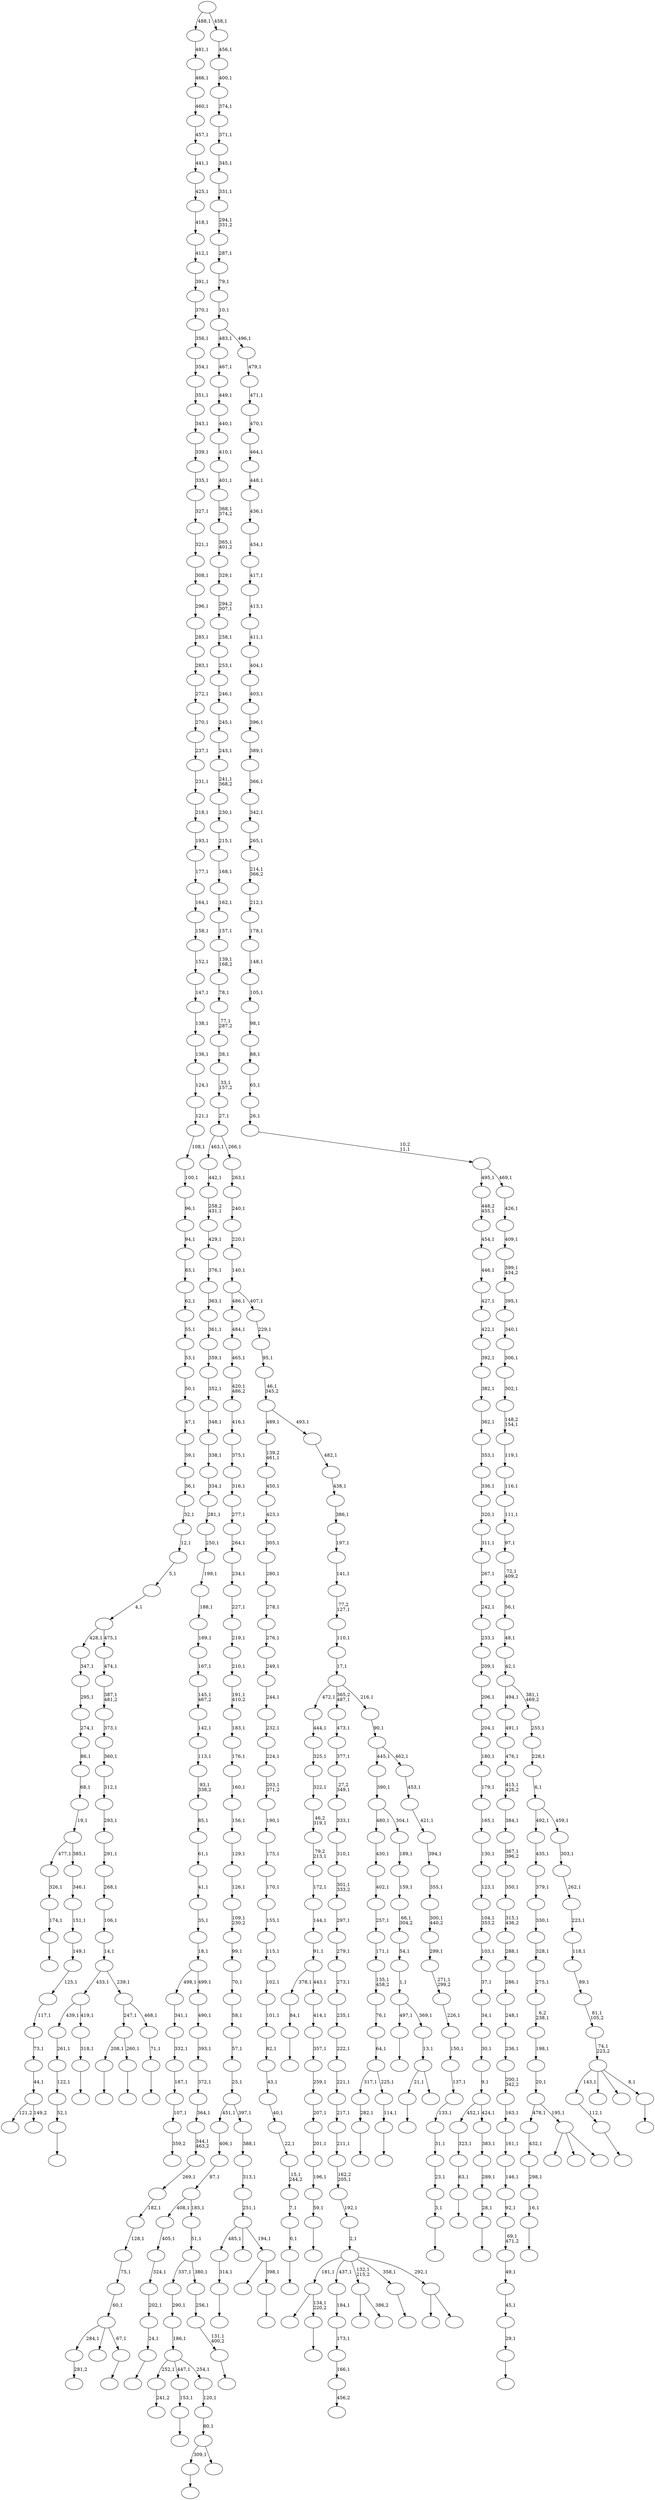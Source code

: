 digraph T {
	550 [label=""]
	549 [label=""]
	548 [label=""]
	547 [label=""]
	546 [label=""]
	545 [label=""]
	544 [label=""]
	543 [label=""]
	542 [label=""]
	541 [label=""]
	540 [label=""]
	539 [label=""]
	538 [label=""]
	537 [label=""]
	536 [label=""]
	535 [label=""]
	534 [label=""]
	533 [label=""]
	532 [label=""]
	531 [label=""]
	530 [label=""]
	529 [label=""]
	528 [label=""]
	527 [label=""]
	526 [label=""]
	525 [label=""]
	524 [label=""]
	523 [label=""]
	522 [label=""]
	521 [label=""]
	520 [label=""]
	519 [label=""]
	518 [label=""]
	517 [label=""]
	516 [label=""]
	515 [label=""]
	514 [label=""]
	513 [label=""]
	512 [label=""]
	511 [label=""]
	510 [label=""]
	509 [label=""]
	508 [label=""]
	507 [label=""]
	506 [label=""]
	505 [label=""]
	504 [label=""]
	503 [label=""]
	502 [label=""]
	501 [label=""]
	500 [label=""]
	499 [label=""]
	498 [label=""]
	497 [label=""]
	496 [label=""]
	495 [label=""]
	494 [label=""]
	493 [label=""]
	492 [label=""]
	491 [label=""]
	490 [label=""]
	489 [label=""]
	488 [label=""]
	487 [label=""]
	486 [label=""]
	485 [label=""]
	484 [label=""]
	483 [label=""]
	482 [label=""]
	481 [label=""]
	480 [label=""]
	479 [label=""]
	478 [label=""]
	477 [label=""]
	476 [label=""]
	475 [label=""]
	474 [label=""]
	473 [label=""]
	472 [label=""]
	471 [label=""]
	470 [label=""]
	469 [label=""]
	468 [label=""]
	467 [label=""]
	466 [label=""]
	465 [label=""]
	464 [label=""]
	463 [label=""]
	462 [label=""]
	461 [label=""]
	460 [label=""]
	459 [label=""]
	458 [label=""]
	457 [label=""]
	456 [label=""]
	455 [label=""]
	454 [label=""]
	453 [label=""]
	452 [label=""]
	451 [label=""]
	450 [label=""]
	449 [label=""]
	448 [label=""]
	447 [label=""]
	446 [label=""]
	445 [label=""]
	444 [label=""]
	443 [label=""]
	442 [label=""]
	441 [label=""]
	440 [label=""]
	439 [label=""]
	438 [label=""]
	437 [label=""]
	436 [label=""]
	435 [label=""]
	434 [label=""]
	433 [label=""]
	432 [label=""]
	431 [label=""]
	430 [label=""]
	429 [label=""]
	428 [label=""]
	427 [label=""]
	426 [label=""]
	425 [label=""]
	424 [label=""]
	423 [label=""]
	422 [label=""]
	421 [label=""]
	420 [label=""]
	419 [label=""]
	418 [label=""]
	417 [label=""]
	416 [label=""]
	415 [label=""]
	414 [label=""]
	413 [label=""]
	412 [label=""]
	411 [label=""]
	410 [label=""]
	409 [label=""]
	408 [label=""]
	407 [label=""]
	406 [label=""]
	405 [label=""]
	404 [label=""]
	403 [label=""]
	402 [label=""]
	401 [label=""]
	400 [label=""]
	399 [label=""]
	398 [label=""]
	397 [label=""]
	396 [label=""]
	395 [label=""]
	394 [label=""]
	393 [label=""]
	392 [label=""]
	391 [label=""]
	390 [label=""]
	389 [label=""]
	388 [label=""]
	387 [label=""]
	386 [label=""]
	385 [label=""]
	384 [label=""]
	383 [label=""]
	382 [label=""]
	381 [label=""]
	380 [label=""]
	379 [label=""]
	378 [label=""]
	377 [label=""]
	376 [label=""]
	375 [label=""]
	374 [label=""]
	373 [label=""]
	372 [label=""]
	371 [label=""]
	370 [label=""]
	369 [label=""]
	368 [label=""]
	367 [label=""]
	366 [label=""]
	365 [label=""]
	364 [label=""]
	363 [label=""]
	362 [label=""]
	361 [label=""]
	360 [label=""]
	359 [label=""]
	358 [label=""]
	357 [label=""]
	356 [label=""]
	355 [label=""]
	354 [label=""]
	353 [label=""]
	352 [label=""]
	351 [label=""]
	350 [label=""]
	349 [label=""]
	348 [label=""]
	347 [label=""]
	346 [label=""]
	345 [label=""]
	344 [label=""]
	343 [label=""]
	342 [label=""]
	341 [label=""]
	340 [label=""]
	339 [label=""]
	338 [label=""]
	337 [label=""]
	336 [label=""]
	335 [label=""]
	334 [label=""]
	333 [label=""]
	332 [label=""]
	331 [label=""]
	330 [label=""]
	329 [label=""]
	328 [label=""]
	327 [label=""]
	326 [label=""]
	325 [label=""]
	324 [label=""]
	323 [label=""]
	322 [label=""]
	321 [label=""]
	320 [label=""]
	319 [label=""]
	318 [label=""]
	317 [label=""]
	316 [label=""]
	315 [label=""]
	314 [label=""]
	313 [label=""]
	312 [label=""]
	311 [label=""]
	310 [label=""]
	309 [label=""]
	308 [label=""]
	307 [label=""]
	306 [label=""]
	305 [label=""]
	304 [label=""]
	303 [label=""]
	302 [label=""]
	301 [label=""]
	300 [label=""]
	299 [label=""]
	298 [label=""]
	297 [label=""]
	296 [label=""]
	295 [label=""]
	294 [label=""]
	293 [label=""]
	292 [label=""]
	291 [label=""]
	290 [label=""]
	289 [label=""]
	288 [label=""]
	287 [label=""]
	286 [label=""]
	285 [label=""]
	284 [label=""]
	283 [label=""]
	282 [label=""]
	281 [label=""]
	280 [label=""]
	279 [label=""]
	278 [label=""]
	277 [label=""]
	276 [label=""]
	275 [label=""]
	274 [label=""]
	273 [label=""]
	272 [label=""]
	271 [label=""]
	270 [label=""]
	269 [label=""]
	268 [label=""]
	267 [label=""]
	266 [label=""]
	265 [label=""]
	264 [label=""]
	263 [label=""]
	262 [label=""]
	261 [label=""]
	260 [label=""]
	259 [label=""]
	258 [label=""]
	257 [label=""]
	256 [label=""]
	255 [label=""]
	254 [label=""]
	253 [label=""]
	252 [label=""]
	251 [label=""]
	250 [label=""]
	249 [label=""]
	248 [label=""]
	247 [label=""]
	246 [label=""]
	245 [label=""]
	244 [label=""]
	243 [label=""]
	242 [label=""]
	241 [label=""]
	240 [label=""]
	239 [label=""]
	238 [label=""]
	237 [label=""]
	236 [label=""]
	235 [label=""]
	234 [label=""]
	233 [label=""]
	232 [label=""]
	231 [label=""]
	230 [label=""]
	229 [label=""]
	228 [label=""]
	227 [label=""]
	226 [label=""]
	225 [label=""]
	224 [label=""]
	223 [label=""]
	222 [label=""]
	221 [label=""]
	220 [label=""]
	219 [label=""]
	218 [label=""]
	217 [label=""]
	216 [label=""]
	215 [label=""]
	214 [label=""]
	213 [label=""]
	212 [label=""]
	211 [label=""]
	210 [label=""]
	209 [label=""]
	208 [label=""]
	207 [label=""]
	206 [label=""]
	205 [label=""]
	204 [label=""]
	203 [label=""]
	202 [label=""]
	201 [label=""]
	200 [label=""]
	199 [label=""]
	198 [label=""]
	197 [label=""]
	196 [label=""]
	195 [label=""]
	194 [label=""]
	193 [label=""]
	192 [label=""]
	191 [label=""]
	190 [label=""]
	189 [label=""]
	188 [label=""]
	187 [label=""]
	186 [label=""]
	185 [label=""]
	184 [label=""]
	183 [label=""]
	182 [label=""]
	181 [label=""]
	180 [label=""]
	179 [label=""]
	178 [label=""]
	177 [label=""]
	176 [label=""]
	175 [label=""]
	174 [label=""]
	173 [label=""]
	172 [label=""]
	171 [label=""]
	170 [label=""]
	169 [label=""]
	168 [label=""]
	167 [label=""]
	166 [label=""]
	165 [label=""]
	164 [label=""]
	163 [label=""]
	162 [label=""]
	161 [label=""]
	160 [label=""]
	159 [label=""]
	158 [label=""]
	157 [label=""]
	156 [label=""]
	155 [label=""]
	154 [label=""]
	153 [label=""]
	152 [label=""]
	151 [label=""]
	150 [label=""]
	149 [label=""]
	148 [label=""]
	147 [label=""]
	146 [label=""]
	145 [label=""]
	144 [label=""]
	143 [label=""]
	142 [label=""]
	141 [label=""]
	140 [label=""]
	139 [label=""]
	138 [label=""]
	137 [label=""]
	136 [label=""]
	135 [label=""]
	134 [label=""]
	133 [label=""]
	132 [label=""]
	131 [label=""]
	130 [label=""]
	129 [label=""]
	128 [label=""]
	127 [label=""]
	126 [label=""]
	125 [label=""]
	124 [label=""]
	123 [label=""]
	122 [label=""]
	121 [label=""]
	120 [label=""]
	119 [label=""]
	118 [label=""]
	117 [label=""]
	116 [label=""]
	115 [label=""]
	114 [label=""]
	113 [label=""]
	112 [label=""]
	111 [label=""]
	110 [label=""]
	109 [label=""]
	108 [label=""]
	107 [label=""]
	106 [label=""]
	105 [label=""]
	104 [label=""]
	103 [label=""]
	102 [label=""]
	101 [label=""]
	100 [label=""]
	99 [label=""]
	98 [label=""]
	97 [label=""]
	96 [label=""]
	95 [label=""]
	94 [label=""]
	93 [label=""]
	92 [label=""]
	91 [label=""]
	90 [label=""]
	89 [label=""]
	88 [label=""]
	87 [label=""]
	86 [label=""]
	85 [label=""]
	84 [label=""]
	83 [label=""]
	82 [label=""]
	81 [label=""]
	80 [label=""]
	79 [label=""]
	78 [label=""]
	77 [label=""]
	76 [label=""]
	75 [label=""]
	74 [label=""]
	73 [label=""]
	72 [label=""]
	71 [label=""]
	70 [label=""]
	69 [label=""]
	68 [label=""]
	67 [label=""]
	66 [label=""]
	65 [label=""]
	64 [label=""]
	63 [label=""]
	62 [label=""]
	61 [label=""]
	60 [label=""]
	59 [label=""]
	58 [label=""]
	57 [label=""]
	56 [label=""]
	55 [label=""]
	54 [label=""]
	53 [label=""]
	52 [label=""]
	51 [label=""]
	50 [label=""]
	49 [label=""]
	48 [label=""]
	47 [label=""]
	46 [label=""]
	45 [label=""]
	44 [label=""]
	43 [label=""]
	42 [label=""]
	41 [label=""]
	40 [label=""]
	39 [label=""]
	38 [label=""]
	37 [label=""]
	36 [label=""]
	35 [label=""]
	34 [label=""]
	33 [label=""]
	32 [label=""]
	31 [label=""]
	30 [label=""]
	29 [label=""]
	28 [label=""]
	27 [label=""]
	26 [label=""]
	25 [label=""]
	24 [label=""]
	23 [label=""]
	22 [label=""]
	21 [label=""]
	20 [label=""]
	19 [label=""]
	18 [label=""]
	17 [label=""]
	16 [label=""]
	15 [label=""]
	14 [label=""]
	13 [label=""]
	12 [label=""]
	11 [label=""]
	10 [label=""]
	9 [label=""]
	8 [label=""]
	7 [label=""]
	6 [label=""]
	5 [label=""]
	4 [label=""]
	3 [label=""]
	2 [label=""]
	1 [label=""]
	0 [label=""]
	548 -> 549 [label=""]
	547 -> 548 [label="314,1"]
	544 -> 545 [label=""]
	543 -> 544 [label="16,1"]
	542 -> 543 [label="298,1"]
	541 -> 542 [label="432,1"]
	539 -> 540 [label="281,2"]
	537 -> 538 [label="359,2"]
	536 -> 537 [label="107,1"]
	535 -> 536 [label="187,1"]
	534 -> 535 [label="332,1"]
	533 -> 534 [label="341,1"]
	531 -> 532 [label=""]
	530 -> 531 [label="84,1"]
	528 -> 529 [label="241,2"]
	524 -> 525 [label=""]
	523 -> 524 [label="59,1"]
	522 -> 523 [label="196,1"]
	521 -> 522 [label="201,1"]
	520 -> 521 [label="207,1"]
	519 -> 520 [label="259,1"]
	518 -> 519 [label="357,1"]
	517 -> 518 [label="414,1"]
	516 -> 530 [label="378,1"]
	516 -> 517 [label="443,1"]
	515 -> 516 [label="91,1"]
	514 -> 515 [label="144,1"]
	513 -> 514 [label="172,1"]
	512 -> 513 [label="79,2\n213,1"]
	511 -> 512 [label="46,2\n319,1"]
	510 -> 511 [label="322,1"]
	509 -> 510 [label="325,1"]
	508 -> 509 [label="444,1"]
	506 -> 507 [label=""]
	505 -> 506 [label="52,1"]
	504 -> 505 [label="122,1"]
	503 -> 504 [label="261,1"]
	500 -> 501 [label=""]
	499 -> 500 [label="174,1"]
	498 -> 499 [label="326,1"]
	495 -> 496 [label=""]
	493 -> 494 [label=""]
	492 -> 493 [label="282,1"]
	490 -> 491 [label=""]
	489 -> 490 [label="112,1"]
	487 -> 488 [label=""]
	486 -> 497 [label=""]
	486 -> 487 [label="134,1\n220,2"]
	484 -> 485 [label=""]
	483 -> 484 [label="29,1"]
	482 -> 483 [label="45,1"]
	481 -> 482 [label="49,1"]
	480 -> 481 [label="69,1\n471,2"]
	479 -> 480 [label="92,1"]
	478 -> 479 [label="146,1"]
	477 -> 478 [label="161,1"]
	476 -> 477 [label="163,1"]
	475 -> 476 [label="200,1\n342,2"]
	474 -> 475 [label="236,1"]
	473 -> 474 [label="248,1"]
	472 -> 473 [label="286,1"]
	471 -> 472 [label="288,1"]
	470 -> 471 [label="315,1\n436,2"]
	469 -> 470 [label="350,1"]
	468 -> 469 [label="367,1\n396,2"]
	467 -> 468 [label="384,1"]
	466 -> 467 [label="415,1\n426,2"]
	465 -> 466 [label="476,1"]
	464 -> 465 [label="491,1"]
	462 -> 463 [label=""]
	460 -> 461 [label=""]
	459 -> 539 [label="284,1"]
	459 -> 526 [label=""]
	459 -> 460 [label="67,1"]
	458 -> 459 [label="60,1"]
	457 -> 458 [label="75,1"]
	456 -> 457 [label="128,1"]
	455 -> 456 [label="182,1"]
	454 -> 455 [label="269,1"]
	453 -> 454 [label="344,1\n463,2"]
	452 -> 453 [label="364,1"]
	451 -> 452 [label="372,1"]
	450 -> 451 [label="393,1"]
	449 -> 450 [label="490,1"]
	448 -> 533 [label="498,1"]
	448 -> 449 [label="499,1"]
	447 -> 448 [label="18,1"]
	446 -> 447 [label="35,1"]
	445 -> 446 [label="41,1"]
	444 -> 445 [label="61,1"]
	443 -> 444 [label="85,1"]
	442 -> 443 [label="93,1\n338,2"]
	441 -> 442 [label="113,1"]
	440 -> 441 [label="142,1"]
	439 -> 440 [label="145,1\n467,2"]
	438 -> 439 [label="167,1"]
	437 -> 438 [label="169,1"]
	436 -> 437 [label="188,1"]
	435 -> 436 [label="199,1"]
	434 -> 435 [label="250,1"]
	433 -> 434 [label="281,1"]
	432 -> 433 [label="334,1"]
	431 -> 432 [label="338,1"]
	430 -> 431 [label="348,1"]
	429 -> 430 [label="352,1"]
	428 -> 429 [label="359,1"]
	427 -> 428 [label="361,1"]
	426 -> 427 [label="363,1"]
	425 -> 426 [label="376,1"]
	424 -> 425 [label="429,1"]
	423 -> 424 [label="258,2\n431,1"]
	422 -> 423 [label="442,1"]
	420 -> 421 [label=""]
	419 -> 420 [label="318,1"]
	418 -> 503 [label="439,1"]
	418 -> 419 [label="419,1"]
	415 -> 416 [label=""]
	414 -> 415 [label="0,1"]
	413 -> 414 [label="7,1"]
	412 -> 413 [label="15,1\n244,2"]
	411 -> 412 [label="22,1"]
	410 -> 411 [label="40,1"]
	409 -> 410 [label="43,1"]
	408 -> 409 [label="82,1"]
	407 -> 408 [label="101,1"]
	406 -> 407 [label="102,1"]
	405 -> 406 [label="115,1"]
	404 -> 405 [label="155,1"]
	403 -> 404 [label="170,1"]
	402 -> 403 [label="175,1"]
	401 -> 402 [label="190,1"]
	400 -> 401 [label="203,1\n371,2"]
	399 -> 400 [label="224,1"]
	398 -> 399 [label="232,1"]
	397 -> 398 [label="244,1"]
	396 -> 397 [label="249,1"]
	395 -> 396 [label="276,1"]
	394 -> 395 [label="278,1"]
	393 -> 394 [label="280,1"]
	392 -> 393 [label="305,1"]
	391 -> 392 [label="423,1"]
	390 -> 391 [label="450,1"]
	389 -> 390 [label="139,2\n461,1"]
	386 -> 387 [label=""]
	385 -> 386 [label="63,1"]
	384 -> 385 [label="323,1"]
	381 -> 546 [label="121,2"]
	381 -> 382 [label="149,2"]
	380 -> 381 [label="44,1"]
	379 -> 380 [label="73,1"]
	378 -> 379 [label="117,1"]
	377 -> 378 [label="125,1"]
	376 -> 377 [label="149,1"]
	375 -> 376 [label="151,1"]
	374 -> 375 [label="346,1"]
	373 -> 498 [label="477,1"]
	373 -> 374 [label="385,1"]
	372 -> 373 [label="19,1"]
	371 -> 372 [label="68,1"]
	370 -> 371 [label="86,1"]
	369 -> 370 [label="274,1"]
	368 -> 369 [label="295,1"]
	367 -> 368 [label="347,1"]
	365 -> 366 [label="456,2"]
	364 -> 365 [label="166,1"]
	363 -> 364 [label="173,1"]
	362 -> 363 [label="184,1"]
	360 -> 361 [label=""]
	359 -> 360 [label="114,1"]
	358 -> 492 [label="317,1"]
	358 -> 359 [label="225,1"]
	357 -> 358 [label="64,1"]
	356 -> 357 [label="76,1"]
	355 -> 356 [label="135,1\n458,2"]
	354 -> 355 [label="171,1"]
	353 -> 354 [label="257,1"]
	352 -> 353 [label="402,1"]
	351 -> 352 [label="430,1"]
	349 -> 350 [label=""]
	347 -> 348 [label=""]
	345 -> 346 [label=""]
	344 -> 345 [label="24,1"]
	343 -> 344 [label="202,1"]
	342 -> 343 [label="324,1"]
	341 -> 342 [label="405,1"]
	339 -> 340 [label=""]
	338 -> 339 [label="153,1"]
	336 -> 550 [label=""]
	336 -> 502 [label=""]
	336 -> 337 [label=""]
	335 -> 541 [label="478,1"]
	335 -> 336 [label="195,1"]
	334 -> 335 [label="20,1"]
	333 -> 334 [label="198,1"]
	332 -> 333 [label="6,2\n238,1"]
	331 -> 332 [label="275,1"]
	330 -> 331 [label="328,1"]
	329 -> 330 [label="330,1"]
	328 -> 329 [label="379,1"]
	327 -> 328 [label="435,1"]
	325 -> 527 [label=""]
	325 -> 326 [label="386,2"]
	323 -> 324 [label=""]
	320 -> 417 [label=""]
	320 -> 321 [label=""]
	319 -> 486 [label="181,1"]
	319 -> 362 [label="437,1"]
	319 -> 325 [label="132,1\n215,2"]
	319 -> 323 [label="358,1"]
	319 -> 320 [label="292,1"]
	318 -> 319 [label="2,1"]
	317 -> 318 [label="192,1"]
	316 -> 317 [label="162,2\n205,1"]
	315 -> 316 [label="211,1"]
	314 -> 315 [label="217,1"]
	313 -> 314 [label="221,1"]
	312 -> 313 [label="222,1"]
	311 -> 312 [label="235,1"]
	310 -> 311 [label="273,1"]
	309 -> 310 [label="279,1"]
	308 -> 309 [label="297,1"]
	307 -> 308 [label="301,1\n333,2"]
	306 -> 307 [label="310,1"]
	305 -> 306 [label="333,1"]
	304 -> 305 [label="27,2\n349,1"]
	303 -> 304 [label="377,1"]
	302 -> 303 [label="473,1"]
	300 -> 301 [label=""]
	299 -> 462 [label="208,1"]
	299 -> 300 [label="260,1"]
	297 -> 298 [label=""]
	296 -> 297 [label="28,1"]
	295 -> 296 [label="289,1"]
	294 -> 295 [label="383,1"]
	293 -> 384 [label="452,1"]
	293 -> 294 [label="424,1"]
	292 -> 293 [label="9,1"]
	291 -> 292 [label="30,1"]
	290 -> 291 [label="34,1"]
	289 -> 290 [label="37,1"]
	288 -> 289 [label="103,1"]
	287 -> 288 [label="104,1\n353,2"]
	286 -> 287 [label="123,1"]
	285 -> 286 [label="130,1"]
	284 -> 285 [label="165,1"]
	283 -> 284 [label="179,1"]
	282 -> 283 [label="180,1"]
	281 -> 282 [label="204,1"]
	280 -> 281 [label="206,1"]
	279 -> 280 [label="209,1"]
	278 -> 279 [label="233,1"]
	277 -> 278 [label="242,1"]
	276 -> 277 [label="267,1"]
	275 -> 276 [label="311,1"]
	274 -> 275 [label="320,1"]
	273 -> 274 [label="336,1"]
	272 -> 273 [label="353,1"]
	271 -> 272 [label="362,1"]
	270 -> 271 [label="382,1"]
	269 -> 270 [label="392,1"]
	268 -> 269 [label="422,1"]
	267 -> 268 [label="427,1"]
	266 -> 267 [label="446,1"]
	265 -> 266 [label="454,1"]
	264 -> 265 [label="448,2\n455,1"]
	261 -> 495 [label="21,1"]
	261 -> 262 [label=""]
	260 -> 261 [label="13,1"]
	259 -> 347 [label="497,1"]
	259 -> 260 [label="369,1"]
	258 -> 259 [label="1,1"]
	257 -> 258 [label="54,1"]
	256 -> 257 [label="66,1\n304,2"]
	255 -> 256 [label="159,1"]
	254 -> 255 [label="189,1"]
	253 -> 351 [label="480,1"]
	253 -> 254 [label="304,1"]
	252 -> 253 [label="390,1"]
	250 -> 349 [label="309,1"]
	250 -> 251 [label=""]
	249 -> 250 [label="80,1"]
	248 -> 249 [label="120,1"]
	247 -> 528 [label="252,1"]
	247 -> 338 [label="447,1"]
	247 -> 248 [label="254,1"]
	246 -> 247 [label="186,1"]
	245 -> 246 [label="290,1"]
	243 -> 244 [label=""]
	242 -> 243 [label="131,1\n400,2"]
	241 -> 242 [label="256,1"]
	240 -> 245 [label="337,1"]
	240 -> 241 [label="380,1"]
	239 -> 240 [label="51,1"]
	238 -> 341 [label="408,1"]
	238 -> 239 [label="185,1"]
	237 -> 238 [label="87,1"]
	236 -> 237 [label="406,1"]
	234 -> 235 [label=""]
	233 -> 388 [label=""]
	233 -> 234 [label="398,1"]
	232 -> 547 [label="485,1"]
	232 -> 322 [label=""]
	232 -> 233 [label="194,1"]
	231 -> 232 [label="251,1"]
	230 -> 231 [label="313,1"]
	229 -> 230 [label="388,1"]
	228 -> 236 [label="451,1"]
	228 -> 229 [label="397,1"]
	227 -> 228 [label="25,1"]
	226 -> 227 [label="57,1"]
	225 -> 226 [label="58,1"]
	224 -> 225 [label="70,1"]
	223 -> 224 [label="99,1"]
	222 -> 223 [label="109,1\n230,2"]
	221 -> 222 [label="126,1"]
	220 -> 221 [label="129,1"]
	219 -> 220 [label="156,1"]
	218 -> 219 [label="160,1"]
	217 -> 218 [label="176,1"]
	216 -> 217 [label="183,1"]
	215 -> 216 [label="191,1\n410,2"]
	214 -> 215 [label="210,1"]
	213 -> 214 [label="219,1"]
	212 -> 213 [label="227,1"]
	211 -> 212 [label="234,1"]
	210 -> 211 [label="264,1"]
	209 -> 210 [label="277,1"]
	208 -> 209 [label="316,1"]
	207 -> 208 [label="375,1"]
	206 -> 207 [label="416,1"]
	205 -> 206 [label="420,1\n486,2"]
	204 -> 205 [label="465,1"]
	203 -> 204 [label="484,1"]
	201 -> 202 [label=""]
	200 -> 201 [label="3,1"]
	199 -> 200 [label="23,1"]
	198 -> 199 [label="31,1"]
	197 -> 198 [label="133,1"]
	196 -> 197 [label="137,1"]
	195 -> 196 [label="150,1"]
	194 -> 195 [label="226,1"]
	193 -> 194 [label="271,1\n299,2"]
	192 -> 193 [label="299,1"]
	191 -> 192 [label="300,1\n440,2"]
	190 -> 191 [label="355,1"]
	189 -> 190 [label="394,1"]
	188 -> 189 [label="421,1"]
	187 -> 188 [label="453,1"]
	186 -> 252 [label="445,1"]
	186 -> 187 [label="462,1"]
	185 -> 186 [label="90,1"]
	184 -> 508 [label="472,1"]
	184 -> 302 [label="365,2\n487,1"]
	184 -> 185 [label="216,1"]
	183 -> 184 [label="17,1"]
	182 -> 183 [label="110,1"]
	181 -> 182 [label="77,2\n127,1"]
	180 -> 181 [label="141,1"]
	179 -> 180 [label="197,1"]
	178 -> 179 [label="386,1"]
	177 -> 178 [label="438,1"]
	176 -> 177 [label="482,1"]
	175 -> 389 [label="489,1"]
	175 -> 176 [label="493,1"]
	174 -> 175 [label="46,1\n345,2"]
	173 -> 174 [label="95,1"]
	172 -> 173 [label="229,1"]
	171 -> 203 [label="486,1"]
	171 -> 172 [label="407,1"]
	170 -> 171 [label="140,1"]
	169 -> 170 [label="220,1"]
	168 -> 169 [label="240,1"]
	167 -> 168 [label="263,1"]
	166 -> 422 [label="463,1"]
	166 -> 167 [label="266,1"]
	165 -> 166 [label="27,1"]
	164 -> 165 [label="33,1\n157,2"]
	163 -> 164 [label="38,1"]
	162 -> 163 [label="77,1\n287,2"]
	161 -> 162 [label="78,1"]
	160 -> 161 [label="139,1\n168,2"]
	159 -> 160 [label="157,1"]
	158 -> 159 [label="162,1"]
	157 -> 158 [label="168,1"]
	156 -> 157 [label="215,1"]
	155 -> 156 [label="230,1"]
	154 -> 155 [label="241,1\n368,2"]
	153 -> 154 [label="243,1"]
	152 -> 153 [label="245,1"]
	151 -> 152 [label="246,1"]
	150 -> 151 [label="253,1"]
	149 -> 150 [label="258,1"]
	148 -> 149 [label="294,2\n307,1"]
	147 -> 148 [label="329,1"]
	146 -> 147 [label="365,1\n401,2"]
	145 -> 146 [label="368,1\n374,2"]
	144 -> 145 [label="401,1"]
	143 -> 144 [label="410,1"]
	142 -> 143 [label="440,1"]
	141 -> 142 [label="449,1"]
	140 -> 141 [label="467,1"]
	138 -> 139 [label=""]
	137 -> 138 [label="71,1"]
	136 -> 299 [label="247,1"]
	136 -> 137 [label="468,1"]
	135 -> 418 [label="433,1"]
	135 -> 136 [label="239,1"]
	134 -> 135 [label="14,1"]
	133 -> 134 [label="106,1"]
	132 -> 133 [label="268,1"]
	131 -> 132 [label="291,1"]
	130 -> 131 [label="293,1"]
	129 -> 130 [label="312,1"]
	128 -> 129 [label="360,1"]
	127 -> 128 [label="373,1"]
	126 -> 127 [label="387,1\n481,2"]
	125 -> 126 [label="474,1"]
	124 -> 367 [label="428,1"]
	124 -> 125 [label="475,1"]
	123 -> 124 [label="4,1"]
	122 -> 123 [label="5,1"]
	121 -> 122 [label="12,1"]
	120 -> 121 [label="32,1"]
	119 -> 120 [label="36,1"]
	118 -> 119 [label="39,1"]
	117 -> 118 [label="47,1"]
	116 -> 117 [label="50,1"]
	115 -> 116 [label="53,1"]
	114 -> 115 [label="55,1"]
	113 -> 114 [label="62,1"]
	112 -> 113 [label="83,1"]
	111 -> 112 [label="94,1"]
	110 -> 111 [label="96,1"]
	109 -> 110 [label="100,1"]
	108 -> 109 [label="108,1"]
	107 -> 108 [label="121,1"]
	106 -> 107 [label="124,1"]
	105 -> 106 [label="136,1"]
	104 -> 105 [label="138,1"]
	103 -> 104 [label="147,1"]
	102 -> 103 [label="152,1"]
	101 -> 102 [label="158,1"]
	100 -> 101 [label="164,1"]
	99 -> 100 [label="177,1"]
	98 -> 99 [label="193,1"]
	97 -> 98 [label="218,1"]
	96 -> 97 [label="231,1"]
	95 -> 96 [label="237,1"]
	94 -> 95 [label="270,1"]
	93 -> 94 [label="272,1"]
	92 -> 93 [label="283,1"]
	91 -> 92 [label="285,1"]
	90 -> 91 [label="296,1"]
	89 -> 90 [label="308,1"]
	88 -> 89 [label="321,1"]
	87 -> 88 [label="327,1"]
	86 -> 87 [label="335,1"]
	85 -> 86 [label="339,1"]
	84 -> 85 [label="343,1"]
	83 -> 84 [label="351,1"]
	82 -> 83 [label="354,1"]
	81 -> 82 [label="356,1"]
	80 -> 81 [label="370,1"]
	79 -> 80 [label="391,1"]
	78 -> 79 [label="412,1"]
	77 -> 78 [label="418,1"]
	76 -> 77 [label="425,1"]
	75 -> 76 [label="441,1"]
	74 -> 75 [label="457,1"]
	73 -> 74 [label="460,1"]
	72 -> 73 [label="466,1"]
	71 -> 72 [label="481,1"]
	69 -> 70 [label=""]
	68 -> 489 [label="143,1"]
	68 -> 383 [label=""]
	68 -> 263 [label=""]
	68 -> 69 [label="8,1"]
	67 -> 68 [label="74,1\n223,2"]
	66 -> 67 [label="81,1\n105,2"]
	65 -> 66 [label="89,1"]
	64 -> 65 [label="118,1"]
	63 -> 64 [label="223,1"]
	62 -> 63 [label="262,1"]
	61 -> 62 [label="303,1"]
	60 -> 327 [label="492,1"]
	60 -> 61 [label="459,1"]
	59 -> 60 [label="6,1"]
	58 -> 59 [label="228,1"]
	57 -> 58 [label="255,1"]
	56 -> 464 [label="494,1"]
	56 -> 57 [label="381,1\n469,2"]
	55 -> 56 [label="42,1"]
	54 -> 55 [label="48,1"]
	53 -> 54 [label="56,1"]
	52 -> 53 [label="72,1\n409,2"]
	51 -> 52 [label="97,1"]
	50 -> 51 [label="111,1"]
	49 -> 50 [label="116,1"]
	48 -> 49 [label="119,1"]
	47 -> 48 [label="148,2\n154,1"]
	46 -> 47 [label="302,1"]
	45 -> 46 [label="306,1"]
	44 -> 45 [label="340,1"]
	43 -> 44 [label="395,1"]
	42 -> 43 [label="399,1\n434,2"]
	41 -> 42 [label="409,1"]
	40 -> 41 [label="426,1"]
	39 -> 264 [label="495,1"]
	39 -> 40 [label="469,1"]
	38 -> 39 [label="10,2\n11,1"]
	37 -> 38 [label="26,1"]
	36 -> 37 [label="65,1"]
	35 -> 36 [label="88,1"]
	34 -> 35 [label="98,1"]
	33 -> 34 [label="105,1"]
	32 -> 33 [label="148,1"]
	31 -> 32 [label="178,1"]
	30 -> 31 [label="212,1"]
	29 -> 30 [label="214,1\n366,2"]
	28 -> 29 [label="265,1"]
	27 -> 28 [label="342,1"]
	26 -> 27 [label="366,1"]
	25 -> 26 [label="389,1"]
	24 -> 25 [label="396,1"]
	23 -> 24 [label="403,1"]
	22 -> 23 [label="404,1"]
	21 -> 22 [label="411,1"]
	20 -> 21 [label="413,1"]
	19 -> 20 [label="417,1"]
	18 -> 19 [label="434,1"]
	17 -> 18 [label="436,1"]
	16 -> 17 [label="448,1"]
	15 -> 16 [label="464,1"]
	14 -> 15 [label="470,1"]
	13 -> 14 [label="471,1"]
	12 -> 13 [label="479,1"]
	11 -> 140 [label="483,1"]
	11 -> 12 [label="496,1"]
	10 -> 11 [label="10,1"]
	9 -> 10 [label="79,1"]
	8 -> 9 [label="287,1"]
	7 -> 8 [label="294,1\n331,2"]
	6 -> 7 [label="331,1"]
	5 -> 6 [label="345,1"]
	4 -> 5 [label="371,1"]
	3 -> 4 [label="374,1"]
	2 -> 3 [label="400,1"]
	1 -> 2 [label="456,1"]
	0 -> 71 [label="488,1"]
	0 -> 1 [label="458,1"]
}
